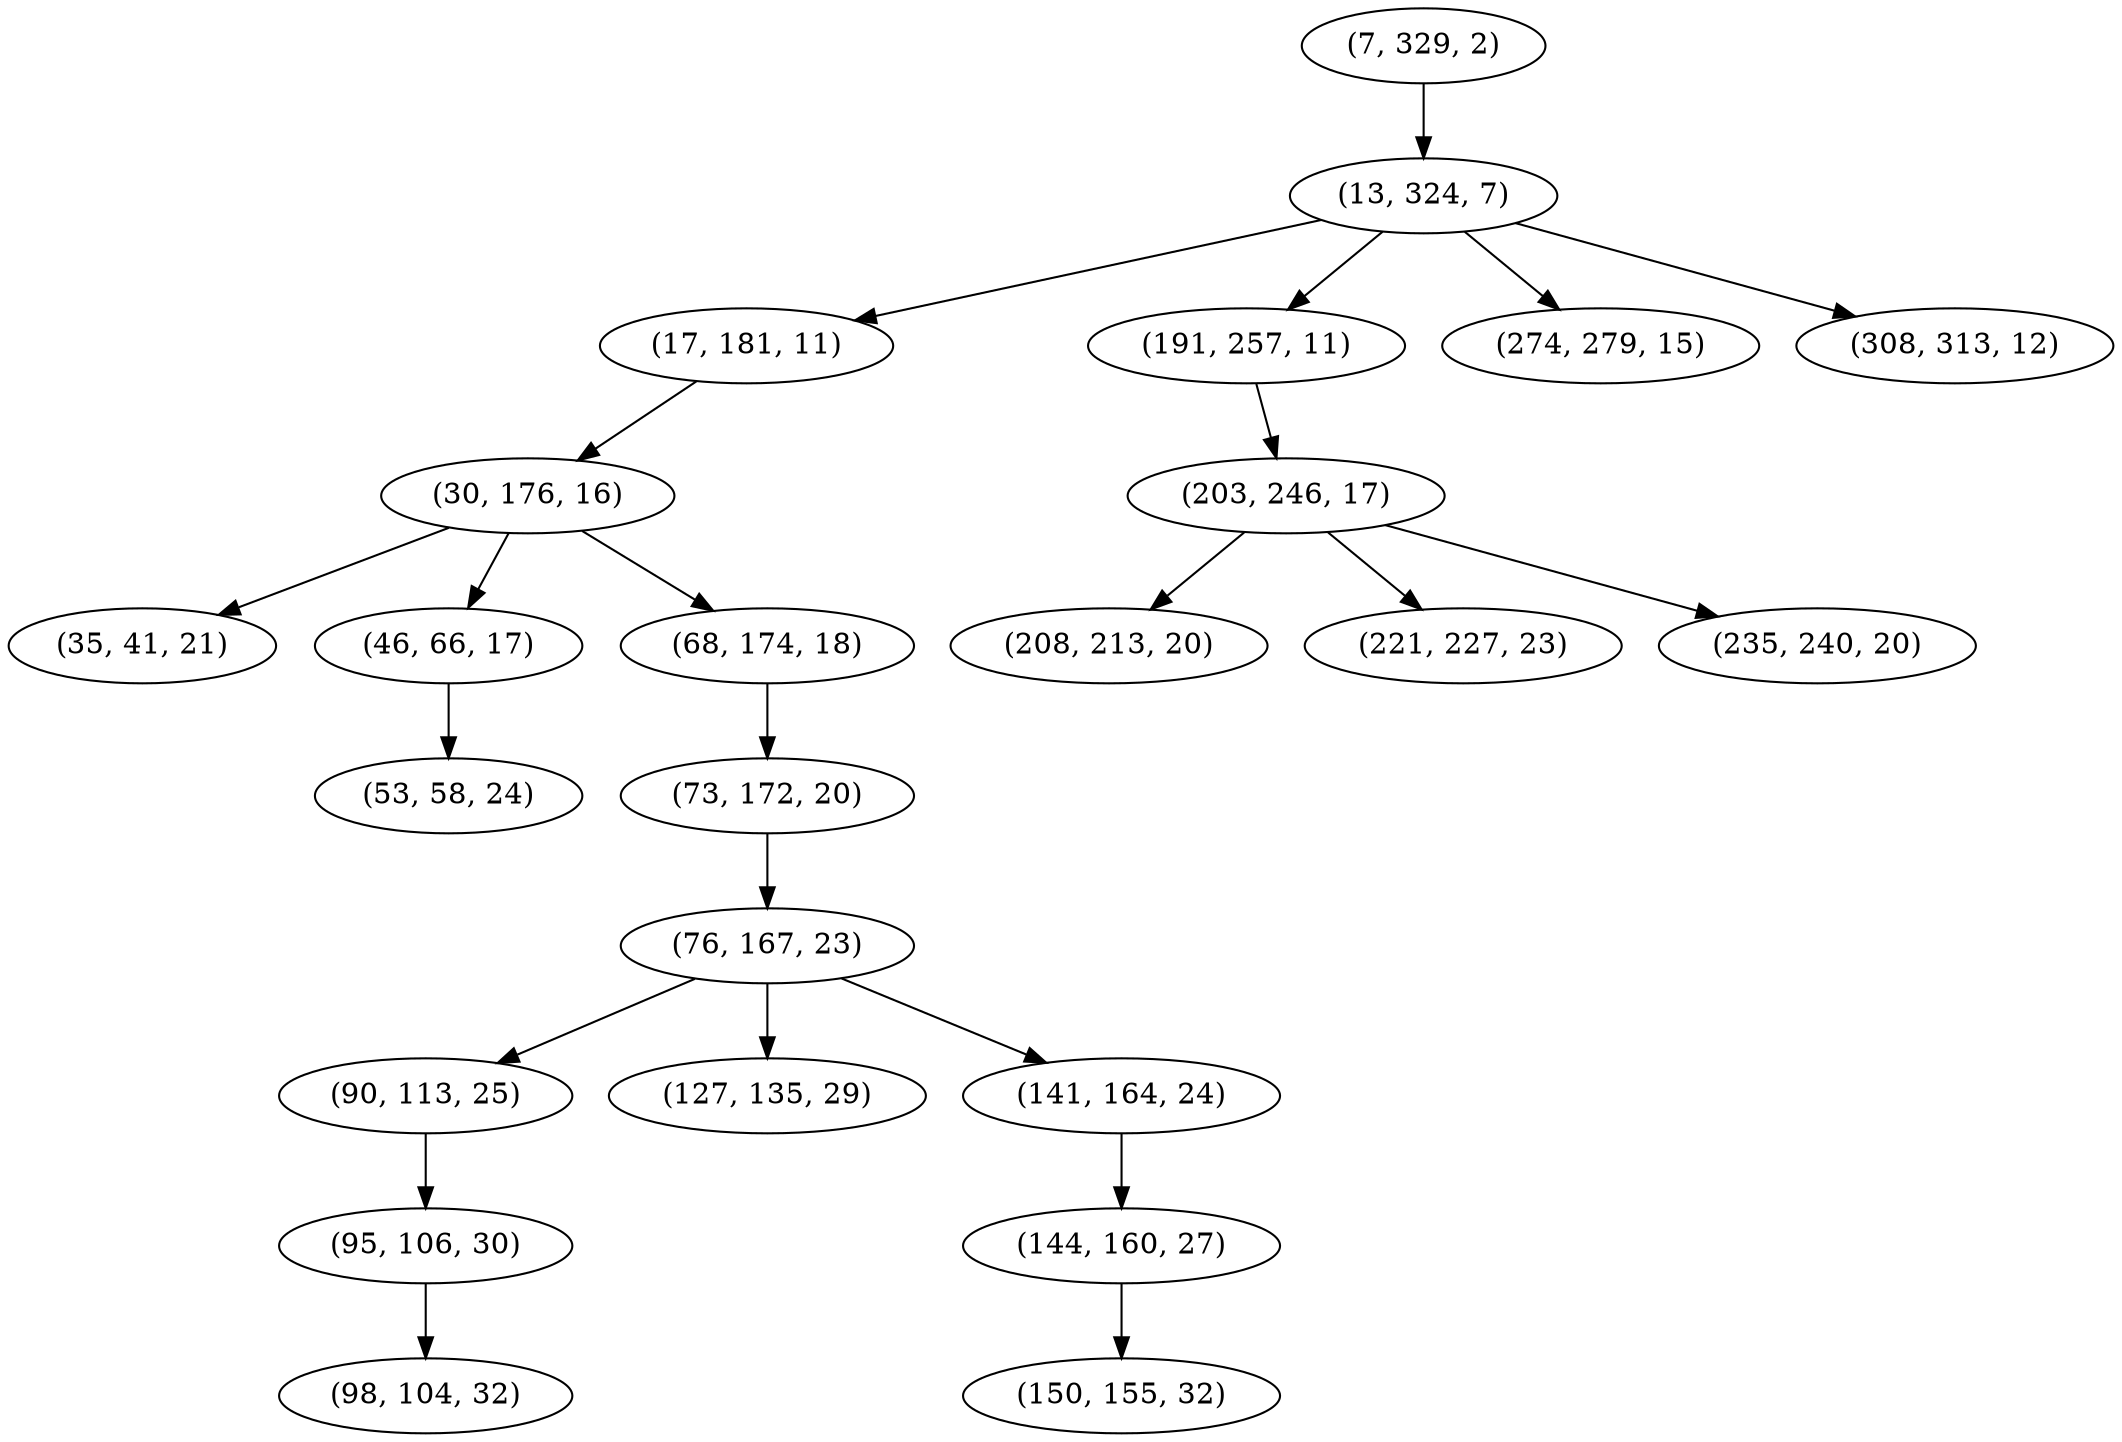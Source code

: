 digraph tree {
    "(7, 329, 2)";
    "(13, 324, 7)";
    "(17, 181, 11)";
    "(30, 176, 16)";
    "(35, 41, 21)";
    "(46, 66, 17)";
    "(53, 58, 24)";
    "(68, 174, 18)";
    "(73, 172, 20)";
    "(76, 167, 23)";
    "(90, 113, 25)";
    "(95, 106, 30)";
    "(98, 104, 32)";
    "(127, 135, 29)";
    "(141, 164, 24)";
    "(144, 160, 27)";
    "(150, 155, 32)";
    "(191, 257, 11)";
    "(203, 246, 17)";
    "(208, 213, 20)";
    "(221, 227, 23)";
    "(235, 240, 20)";
    "(274, 279, 15)";
    "(308, 313, 12)";
    "(7, 329, 2)" -> "(13, 324, 7)";
    "(13, 324, 7)" -> "(17, 181, 11)";
    "(13, 324, 7)" -> "(191, 257, 11)";
    "(13, 324, 7)" -> "(274, 279, 15)";
    "(13, 324, 7)" -> "(308, 313, 12)";
    "(17, 181, 11)" -> "(30, 176, 16)";
    "(30, 176, 16)" -> "(35, 41, 21)";
    "(30, 176, 16)" -> "(46, 66, 17)";
    "(30, 176, 16)" -> "(68, 174, 18)";
    "(46, 66, 17)" -> "(53, 58, 24)";
    "(68, 174, 18)" -> "(73, 172, 20)";
    "(73, 172, 20)" -> "(76, 167, 23)";
    "(76, 167, 23)" -> "(90, 113, 25)";
    "(76, 167, 23)" -> "(127, 135, 29)";
    "(76, 167, 23)" -> "(141, 164, 24)";
    "(90, 113, 25)" -> "(95, 106, 30)";
    "(95, 106, 30)" -> "(98, 104, 32)";
    "(141, 164, 24)" -> "(144, 160, 27)";
    "(144, 160, 27)" -> "(150, 155, 32)";
    "(191, 257, 11)" -> "(203, 246, 17)";
    "(203, 246, 17)" -> "(208, 213, 20)";
    "(203, 246, 17)" -> "(221, 227, 23)";
    "(203, 246, 17)" -> "(235, 240, 20)";
}
